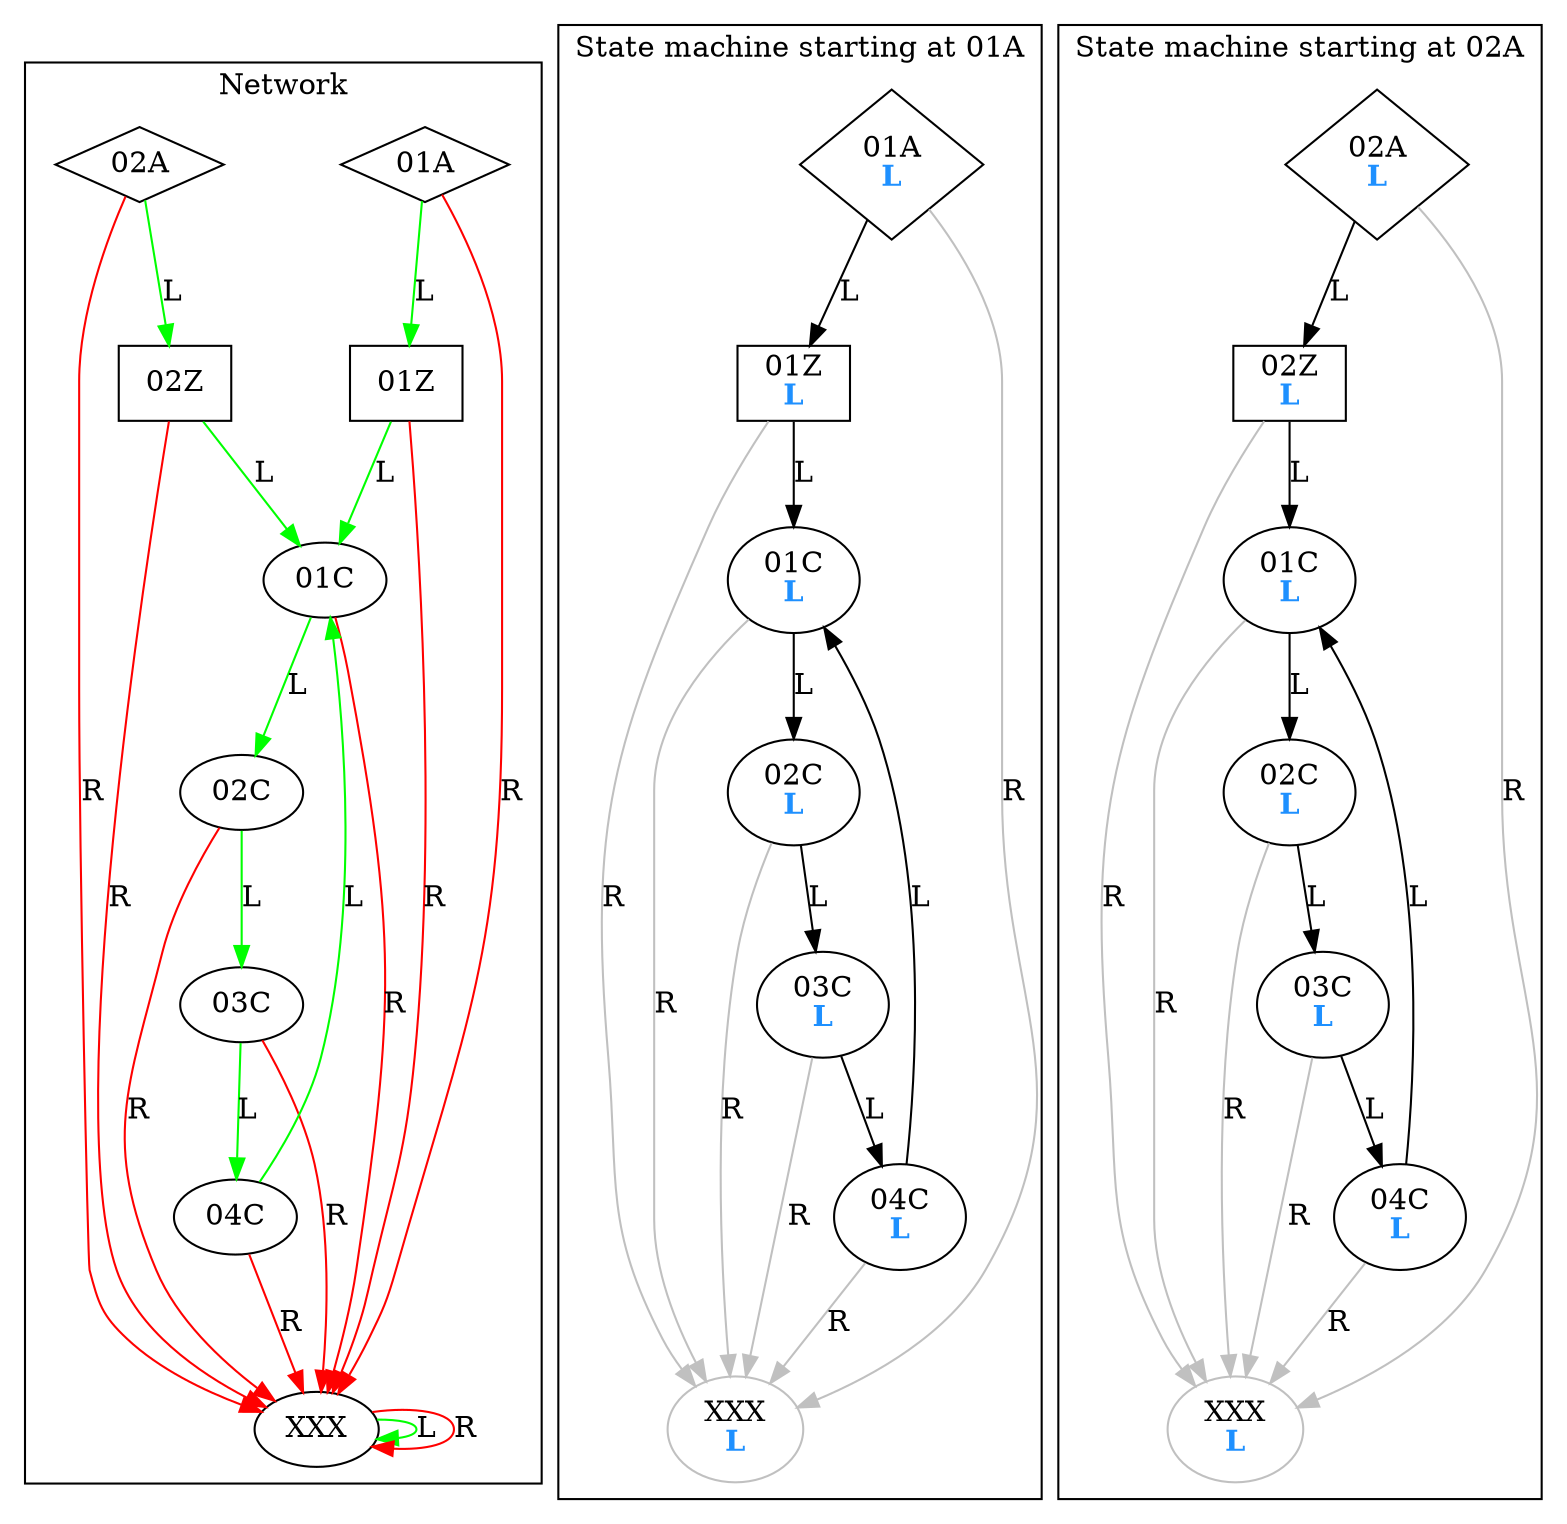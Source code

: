 digraph G {
	subgraph cluster {
	label = "Network"
	color=black
		_01A [label="01A",shape=diamond]
		_01A -> _01Z [color=green,label=L]
		_01A -> _XXX [color=red,label=R]
		_02A [label="02A",shape=diamond]
		_02A -> _02Z [color=green,label=L]
		_02A -> _XXX [color=red,label=R]
		_01Z [label="01Z",shape=rect]
		_01Z -> _01C [color=green,label=L]
		_01Z -> _XXX [color=red,label=R]
		_02Z [label="02Z",shape=rect]
		_02Z -> _01C [color=green,label=L]
		_02Z -> _XXX [color=red,label=R]
		_01C [label="01C",shape=ellipse]
		_01C -> _02C [color=green,label=L]
		_01C -> _XXX [color=red,label=R]
		_02C [label="02C",shape=ellipse]
		_02C -> _03C [color=green,label=L]
		_02C -> _XXX [color=red,label=R]
		_03C [label="03C",shape=ellipse]
		_03C -> _04C [color=green,label=L]
		_03C -> _XXX [color=red,label=R]
		_04C [label="04C",shape=ellipse]
		_04C -> _01C [color=green,label=L]
		_04C -> _XXX [color=red,label=R]
		_XXX [label="XXX",shape=ellipse]
		_XXX -> _XXX [color=green,label=L]
		_XXX -> _XXX [color=red,label=R]
	}

	subgraph cluster_01A {
		label = "State machine starting at 01A"
		color = black
		_walk_01A_01A_0 [shape=diamond,label=<01A<br/><font color="dodgerblue"><b>L</b></font>>]
		_walk_01A_01A_0 -> _walk_01A_01Z_0 [label=L]
		_walk_01A_01A_0 -> _walk_01A_XXX_0 [label=R,color=gray]
		_walk_01A_01Z_0 [shape=rect,label=<01Z<br/><font color="dodgerblue"><b>L</b></font>>]
		_walk_01A_01Z_0 -> _walk_01A_01C_0 [label=L]
		_walk_01A_01Z_0 -> _walk_01A_XXX_0 [label=R,color=gray]
		_walk_01A_01C_0 [shape=ellipse,label=<01C<br/><font color="dodgerblue"><b>L</b></font>>]
		_walk_01A_01C_0 -> _walk_01A_02C_0 [label=L]
		_walk_01A_01C_0 -> _walk_01A_XXX_0 [label=R,color=gray]
		_walk_01A_02C_0 [shape=ellipse,label=<02C<br/><font color="dodgerblue"><b>L</b></font>>]
		_walk_01A_02C_0 -> _walk_01A_03C_0 [label=L]
		_walk_01A_02C_0 -> _walk_01A_XXX_0 [label=R,color=gray]
		_walk_01A_03C_0 [shape=ellipse,label=<03C<br/><font color="dodgerblue"><b>L</b></font>>]
		_walk_01A_03C_0 -> _walk_01A_04C_0 [label=L]
		_walk_01A_03C_0 -> _walk_01A_XXX_0 [label=R,color=gray]
		_walk_01A_04C_0 [shape=ellipse,label=<04C<br/><font color="dodgerblue"><b>L</b></font>>]
		_walk_01A_04C_0 -> _walk_01A_01C_0 [label=L]
		_walk_01A_04C_0 -> _walk_01A_XXX_0 [label=R,color=gray]
		_walk_01A_XXX_0 [shape=ellipse,label=<XXX<br/><font color="dodgerblue"><b>L</b></font>>,color=gray]
	}

	subgraph cluster_02A {
		label = "State machine starting at 02A"
		color = black
		_walk_02A_02A_0 [shape=diamond,label=<02A<br/><font color="dodgerblue"><b>L</b></font>>]
		_walk_02A_02A_0 -> _walk_02A_02Z_0 [label=L]
		_walk_02A_02A_0 -> _walk_02A_XXX_0 [label=R,color=gray]
		_walk_02A_02Z_0 [shape=rect,label=<02Z<br/><font color="dodgerblue"><b>L</b></font>>]
		_walk_02A_02Z_0 -> _walk_02A_01C_0 [label=L]
		_walk_02A_02Z_0 -> _walk_02A_XXX_0 [label=R,color=gray]
		_walk_02A_01C_0 [shape=ellipse,label=<01C<br/><font color="dodgerblue"><b>L</b></font>>]
		_walk_02A_01C_0 -> _walk_02A_02C_0 [label=L]
		_walk_02A_01C_0 -> _walk_02A_XXX_0 [label=R,color=gray]
		_walk_02A_02C_0 [shape=ellipse,label=<02C<br/><font color="dodgerblue"><b>L</b></font>>]
		_walk_02A_02C_0 -> _walk_02A_03C_0 [label=L]
		_walk_02A_02C_0 -> _walk_02A_XXX_0 [label=R,color=gray]
		_walk_02A_03C_0 [shape=ellipse,label=<03C<br/><font color="dodgerblue"><b>L</b></font>>]
		_walk_02A_03C_0 -> _walk_02A_04C_0 [label=L]
		_walk_02A_03C_0 -> _walk_02A_XXX_0 [label=R,color=gray]
		_walk_02A_04C_0 [shape=ellipse,label=<04C<br/><font color="dodgerblue"><b>L</b></font>>]
		_walk_02A_04C_0 -> _walk_02A_01C_0 [label=L]
		_walk_02A_04C_0 -> _walk_02A_XXX_0 [label=R,color=gray]
		_walk_02A_XXX_0 [shape=ellipse,label=<XXX<br/><font color="dodgerblue"><b>L</b></font>>,color=gray]
	}
}
